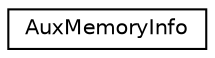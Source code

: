 digraph "Graphical Class Hierarchy"
{
 // LATEX_PDF_SIZE
  edge [fontname="Helvetica",fontsize="10",labelfontname="Helvetica",labelfontsize="10"];
  node [fontname="Helvetica",fontsize="10",shape=record];
  rankdir="LR";
  Node0 [label="AuxMemoryInfo",height=0.2,width=0.4,color="black", fillcolor="white", style="filled",URL="$structarm__compute_1_1experimental_1_1dynamic__fusion_1_1_aux_memory_info.xhtml",tooltip="Memory information for tensors with MemoryType::Auxiliary."];
}

